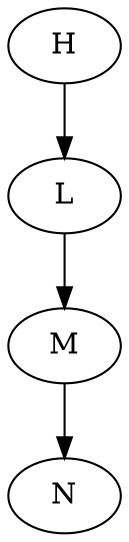 digraph go_test_repo {
	H -> L -> M -> N ;  //1.1.3.3.3. update lines in function body
							//1.1.4.1.  No new line at end of file
							//1.1.4.2. No new line between functions
}